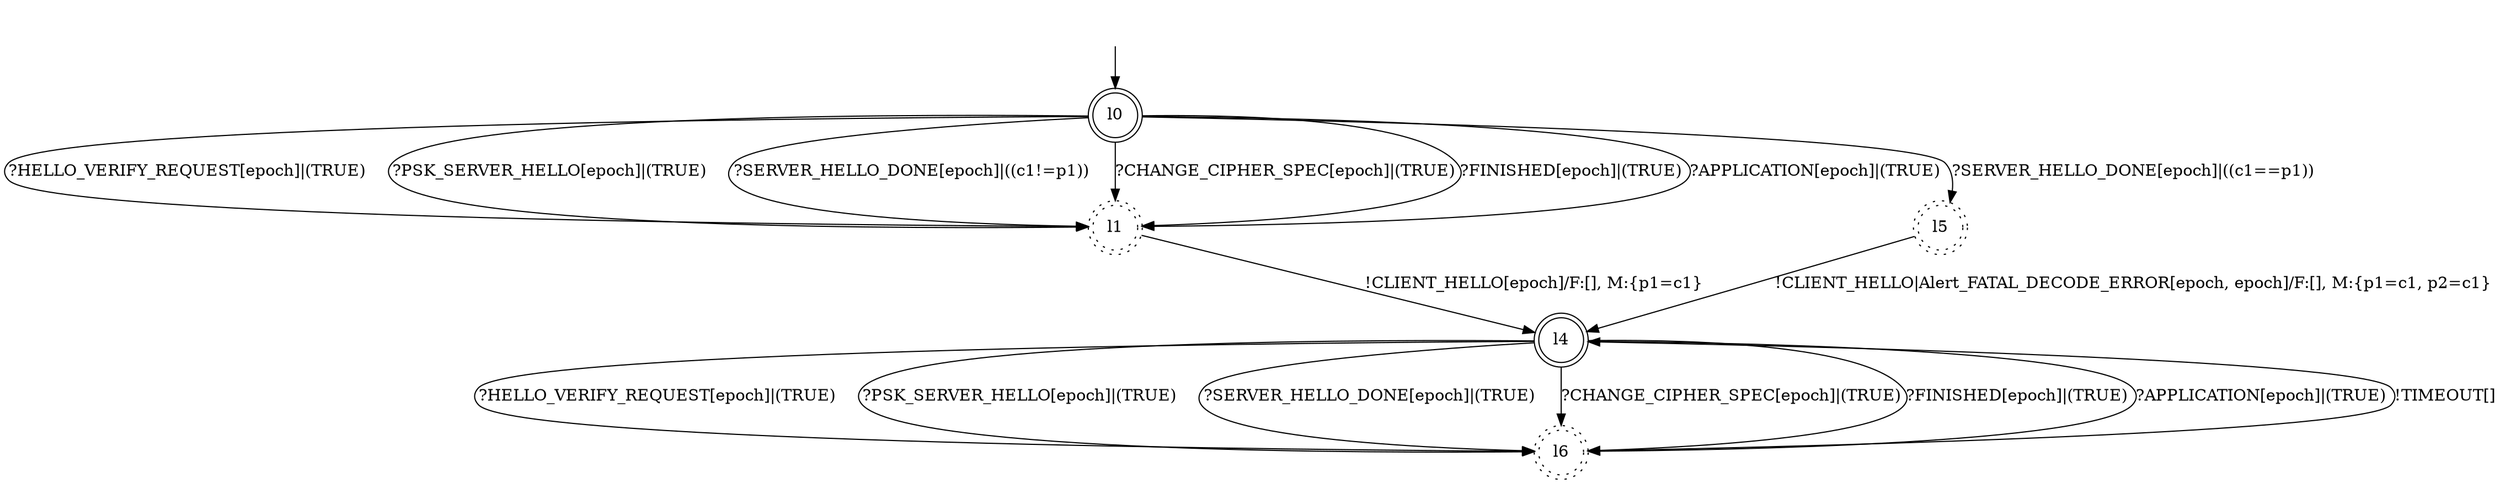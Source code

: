 digraph RA {
"" [shape=none,label=<>]
"l0" [shape=doublecircle ,style=solid]
"l1" [shape=doublecircle ,style=dotted]
"l4" [shape=doublecircle ,style=solid]
"l5" [shape=doublecircle ,style=dotted]
"l6" [shape=doublecircle ,style=dotted]
"" -> "l0"
"l0" -> "l1" [label=<?HELLO_VERIFY_REQUEST[epoch]|(TRUE)>]
"l0" -> "l1" [label=<?PSK_SERVER_HELLO[epoch]|(TRUE)>]
"l0" -> "l1" [label=<?SERVER_HELLO_DONE[epoch]|((c1!=p1))>]
"l0" -> "l5" [label=<?SERVER_HELLO_DONE[epoch]|((c1==p1))>]
"l0" -> "l1" [label=<?CHANGE_CIPHER_SPEC[epoch]|(TRUE)>]
"l0" -> "l1" [label=<?FINISHED[epoch]|(TRUE)>]
"l0" -> "l1" [label=<?APPLICATION[epoch]|(TRUE)>]
"l1" -> "l4" [label=<!CLIENT_HELLO[epoch]/F:[], M:{p1=c1}>]
"l4" -> "l6" [label=<?HELLO_VERIFY_REQUEST[epoch]|(TRUE)>]
"l4" -> "l6" [label=<?PSK_SERVER_HELLO[epoch]|(TRUE)>]
"l4" -> "l6" [label=<?SERVER_HELLO_DONE[epoch]|(TRUE)>]
"l4" -> "l6" [label=<?CHANGE_CIPHER_SPEC[epoch]|(TRUE)>]
"l4" -> "l6" [label=<?FINISHED[epoch]|(TRUE)>]
"l4" -> "l6" [label=<?APPLICATION[epoch]|(TRUE)>]
"l5" -> "l4" [label=<!CLIENT_HELLO|Alert_FATAL_DECODE_ERROR[epoch, epoch]/F:[], M:{p1=c1, p2=c1}>]
"l6" -> "l4" [label=<!TIMEOUT[]>]
}
